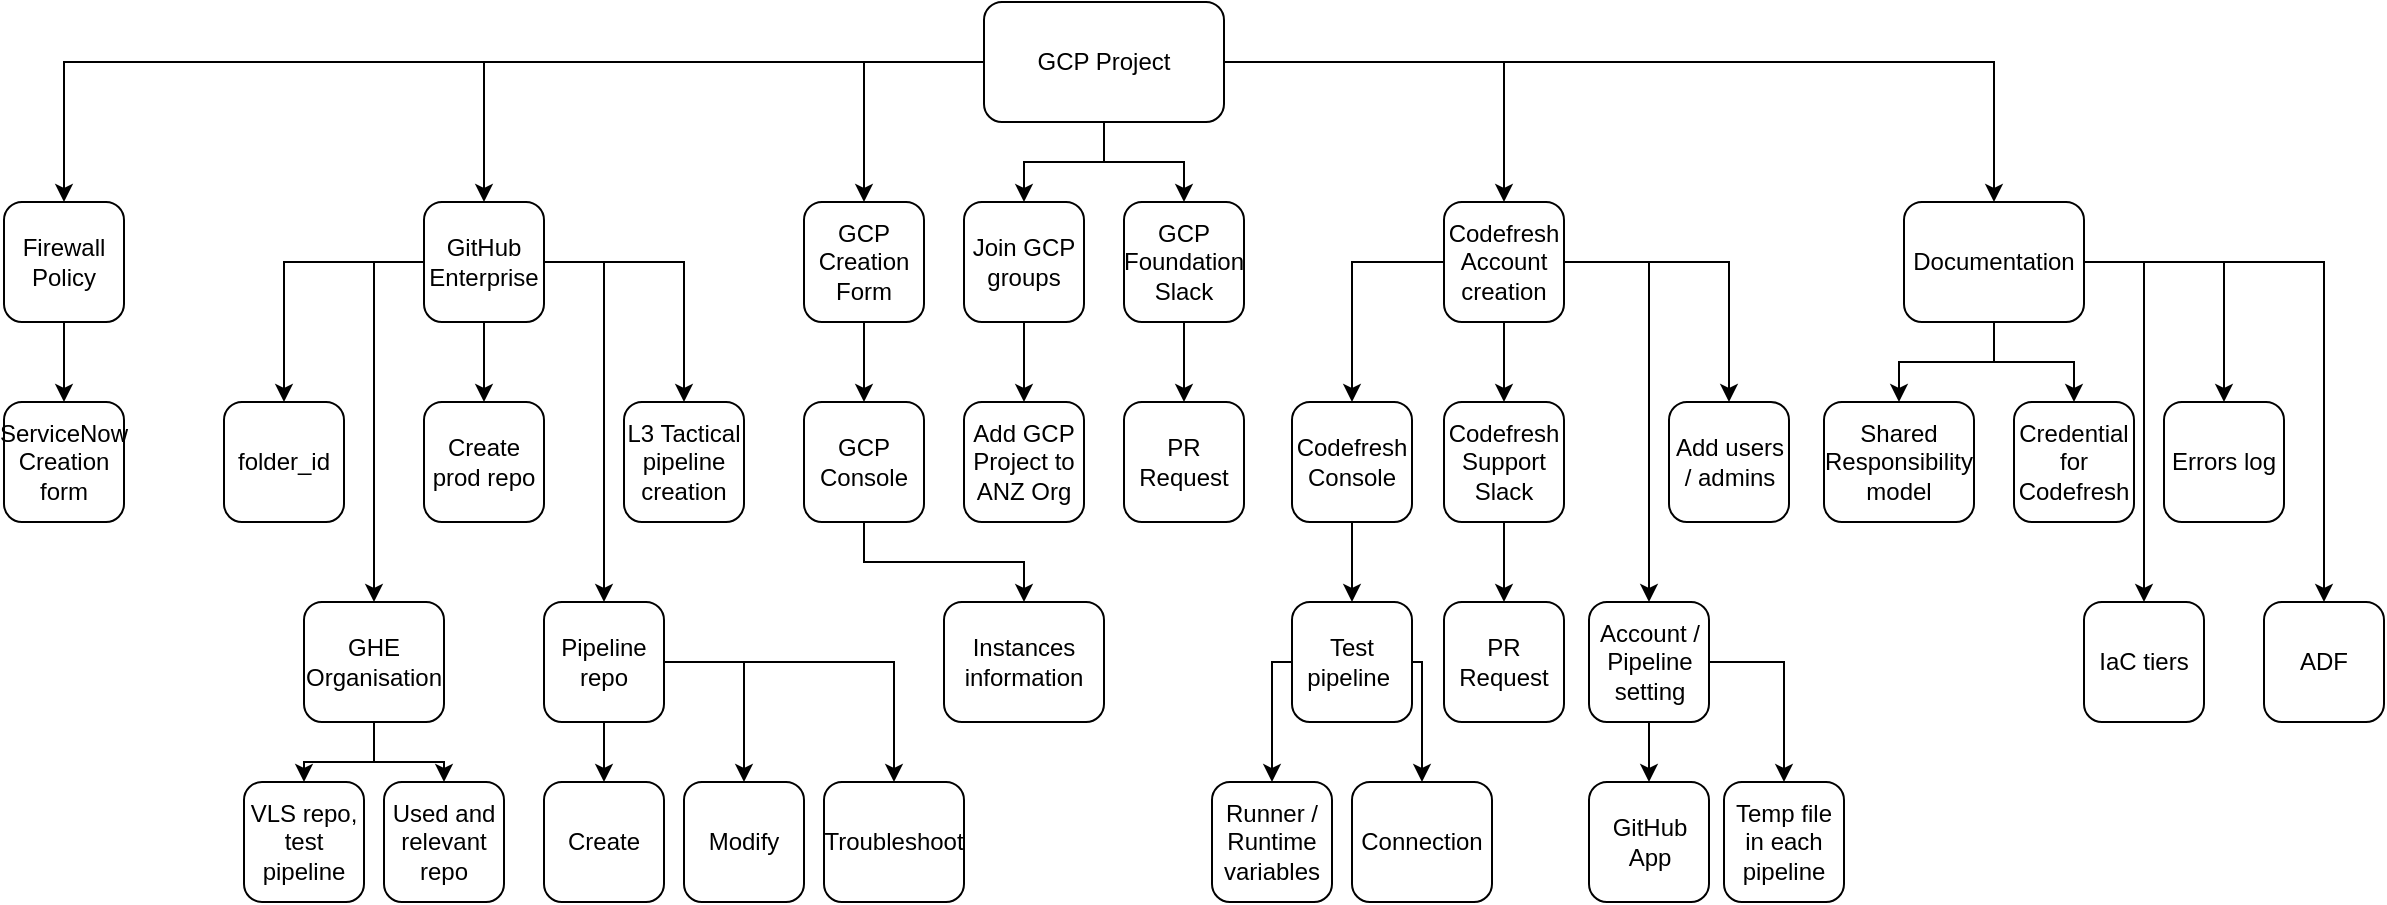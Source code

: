 <mxfile version="21.7.5" type="github">
  <diagram name="Page-1" id="9nQZp-bhMbMmAc3_5lMY">
    <mxGraphModel dx="1836" dy="741" grid="1" gridSize="10" guides="1" tooltips="1" connect="1" arrows="1" fold="1" page="0" pageScale="1" pageWidth="827" pageHeight="1169" math="0" shadow="0">
      <root>
        <mxCell id="0" />
        <mxCell id="1" parent="0" />
        <mxCell id="txJa7mbwUbljSVHN-Wby-42" style="edgeStyle=orthogonalEdgeStyle;rounded=0;orthogonalLoop=1;jettySize=auto;html=1;entryX=0.5;entryY=0;entryDx=0;entryDy=0;" parent="1" source="txJa7mbwUbljSVHN-Wby-1" target="txJa7mbwUbljSVHN-Wby-2" edge="1">
          <mxGeometry relative="1" as="geometry" />
        </mxCell>
        <mxCell id="txJa7mbwUbljSVHN-Wby-43" style="edgeStyle=orthogonalEdgeStyle;rounded=0;orthogonalLoop=1;jettySize=auto;html=1;entryX=0.5;entryY=0;entryDx=0;entryDy=0;" parent="1" source="txJa7mbwUbljSVHN-Wby-1" target="txJa7mbwUbljSVHN-Wby-3" edge="1">
          <mxGeometry relative="1" as="geometry" />
        </mxCell>
        <mxCell id="txJa7mbwUbljSVHN-Wby-44" style="edgeStyle=orthogonalEdgeStyle;rounded=0;orthogonalLoop=1;jettySize=auto;html=1;entryX=0.5;entryY=0;entryDx=0;entryDy=0;" parent="1" source="txJa7mbwUbljSVHN-Wby-1" target="txJa7mbwUbljSVHN-Wby-7" edge="1">
          <mxGeometry relative="1" as="geometry" />
        </mxCell>
        <mxCell id="txJa7mbwUbljSVHN-Wby-45" style="edgeStyle=orthogonalEdgeStyle;rounded=0;orthogonalLoop=1;jettySize=auto;html=1;entryX=0.5;entryY=0;entryDx=0;entryDy=0;" parent="1" source="txJa7mbwUbljSVHN-Wby-1" target="txJa7mbwUbljSVHN-Wby-9" edge="1">
          <mxGeometry relative="1" as="geometry" />
        </mxCell>
        <mxCell id="txJa7mbwUbljSVHN-Wby-46" style="edgeStyle=orthogonalEdgeStyle;rounded=0;orthogonalLoop=1;jettySize=auto;html=1;" parent="1" source="txJa7mbwUbljSVHN-Wby-1" target="txJa7mbwUbljSVHN-Wby-4" edge="1">
          <mxGeometry relative="1" as="geometry" />
        </mxCell>
        <mxCell id="txJa7mbwUbljSVHN-Wby-47" style="edgeStyle=orthogonalEdgeStyle;rounded=0;orthogonalLoop=1;jettySize=auto;html=1;entryX=0.5;entryY=0;entryDx=0;entryDy=0;" parent="1" source="txJa7mbwUbljSVHN-Wby-1" target="txJa7mbwUbljSVHN-Wby-10" edge="1">
          <mxGeometry relative="1" as="geometry" />
        </mxCell>
        <mxCell id="FbmGZJOh3eMirshTjSQT-2" style="edgeStyle=orthogonalEdgeStyle;rounded=0;orthogonalLoop=1;jettySize=auto;html=1;entryX=0.5;entryY=0;entryDx=0;entryDy=0;" edge="1" parent="1" source="txJa7mbwUbljSVHN-Wby-1" target="FbmGZJOh3eMirshTjSQT-1">
          <mxGeometry relative="1" as="geometry" />
        </mxCell>
        <mxCell id="txJa7mbwUbljSVHN-Wby-1" value="GCP Project" style="rounded=1;whiteSpace=wrap;html=1;" parent="1" vertex="1">
          <mxGeometry x="320" y="20" width="120" height="60" as="geometry" />
        </mxCell>
        <mxCell id="txJa7mbwUbljSVHN-Wby-22" style="edgeStyle=orthogonalEdgeStyle;rounded=0;orthogonalLoop=1;jettySize=auto;html=1;entryX=0.5;entryY=0;entryDx=0;entryDy=0;" parent="1" source="txJa7mbwUbljSVHN-Wby-2" target="txJa7mbwUbljSVHN-Wby-6" edge="1">
          <mxGeometry relative="1" as="geometry" />
        </mxCell>
        <mxCell id="txJa7mbwUbljSVHN-Wby-23" style="edgeStyle=orthogonalEdgeStyle;rounded=0;orthogonalLoop=1;jettySize=auto;html=1;entryX=0.5;entryY=0;entryDx=0;entryDy=0;" parent="1" source="txJa7mbwUbljSVHN-Wby-2" target="txJa7mbwUbljSVHN-Wby-5" edge="1">
          <mxGeometry relative="1" as="geometry" />
        </mxCell>
        <mxCell id="txJa7mbwUbljSVHN-Wby-25" style="edgeStyle=orthogonalEdgeStyle;rounded=0;orthogonalLoop=1;jettySize=auto;html=1;" parent="1" source="txJa7mbwUbljSVHN-Wby-2" target="txJa7mbwUbljSVHN-Wby-12" edge="1">
          <mxGeometry relative="1" as="geometry" />
        </mxCell>
        <mxCell id="txJa7mbwUbljSVHN-Wby-26" style="edgeStyle=orthogonalEdgeStyle;rounded=0;orthogonalLoop=1;jettySize=auto;html=1;entryX=0.5;entryY=0;entryDx=0;entryDy=0;" parent="1" source="txJa7mbwUbljSVHN-Wby-2" target="txJa7mbwUbljSVHN-Wby-16" edge="1">
          <mxGeometry relative="1" as="geometry">
            <Array as="points">
              <mxPoint x="15" y="150" />
            </Array>
          </mxGeometry>
        </mxCell>
        <mxCell id="txJa7mbwUbljSVHN-Wby-27" style="edgeStyle=orthogonalEdgeStyle;rounded=0;orthogonalLoop=1;jettySize=auto;html=1;entryX=0.5;entryY=0;entryDx=0;entryDy=0;" parent="1" source="txJa7mbwUbljSVHN-Wby-2" target="txJa7mbwUbljSVHN-Wby-17" edge="1">
          <mxGeometry relative="1" as="geometry">
            <Array as="points">
              <mxPoint x="130" y="150" />
            </Array>
          </mxGeometry>
        </mxCell>
        <mxCell id="txJa7mbwUbljSVHN-Wby-2" value="GitHub Enterprise" style="rounded=1;whiteSpace=wrap;html=1;" parent="1" vertex="1">
          <mxGeometry x="40" y="120" width="60" height="60" as="geometry" />
        </mxCell>
        <mxCell id="txJa7mbwUbljSVHN-Wby-21" style="edgeStyle=orthogonalEdgeStyle;rounded=0;orthogonalLoop=1;jettySize=auto;html=1;entryX=0.5;entryY=0;entryDx=0;entryDy=0;" parent="1" source="txJa7mbwUbljSVHN-Wby-3" target="txJa7mbwUbljSVHN-Wby-13" edge="1">
          <mxGeometry relative="1" as="geometry" />
        </mxCell>
        <mxCell id="txJa7mbwUbljSVHN-Wby-3" value="GCP Creation Form" style="rounded=1;whiteSpace=wrap;html=1;" parent="1" vertex="1">
          <mxGeometry x="230" y="120" width="60" height="60" as="geometry" />
        </mxCell>
        <mxCell id="txJa7mbwUbljSVHN-Wby-34" style="edgeStyle=orthogonalEdgeStyle;rounded=0;orthogonalLoop=1;jettySize=auto;html=1;entryX=0.5;entryY=0;entryDx=0;entryDy=0;" parent="1" source="txJa7mbwUbljSVHN-Wby-4" target="txJa7mbwUbljSVHN-Wby-15" edge="1">
          <mxGeometry relative="1" as="geometry" />
        </mxCell>
        <mxCell id="txJa7mbwUbljSVHN-Wby-35" style="edgeStyle=orthogonalEdgeStyle;rounded=0;orthogonalLoop=1;jettySize=auto;html=1;entryX=0.5;entryY=0;entryDx=0;entryDy=0;" parent="1" source="txJa7mbwUbljSVHN-Wby-4" target="txJa7mbwUbljSVHN-Wby-11" edge="1">
          <mxGeometry relative="1" as="geometry" />
        </mxCell>
        <mxCell id="txJa7mbwUbljSVHN-Wby-74" style="edgeStyle=orthogonalEdgeStyle;rounded=0;orthogonalLoop=1;jettySize=auto;html=1;entryX=0.5;entryY=0;entryDx=0;entryDy=0;" parent="1" source="txJa7mbwUbljSVHN-Wby-4" target="txJa7mbwUbljSVHN-Wby-49" edge="1">
          <mxGeometry relative="1" as="geometry">
            <Array as="points">
              <mxPoint x="653" y="150" />
            </Array>
          </mxGeometry>
        </mxCell>
        <mxCell id="wPN9mBraVLpkExBd-tSO-5" style="edgeStyle=orthogonalEdgeStyle;rounded=0;orthogonalLoop=1;jettySize=auto;html=1;entryX=0.5;entryY=0;entryDx=0;entryDy=0;" parent="1" source="txJa7mbwUbljSVHN-Wby-4" target="wPN9mBraVLpkExBd-tSO-4" edge="1">
          <mxGeometry relative="1" as="geometry" />
        </mxCell>
        <mxCell id="txJa7mbwUbljSVHN-Wby-4" value="Codefresh Account creation" style="rounded=1;whiteSpace=wrap;html=1;" parent="1" vertex="1">
          <mxGeometry x="550" y="120" width="60" height="60" as="geometry" />
        </mxCell>
        <mxCell id="txJa7mbwUbljSVHN-Wby-5" value="folder_id" style="rounded=1;whiteSpace=wrap;html=1;" parent="1" vertex="1">
          <mxGeometry x="-60" y="220" width="60" height="60" as="geometry" />
        </mxCell>
        <mxCell id="txJa7mbwUbljSVHN-Wby-6" value="Create prod repo" style="rounded=1;whiteSpace=wrap;html=1;" parent="1" vertex="1">
          <mxGeometry x="40" y="220" width="60" height="60" as="geometry" />
        </mxCell>
        <mxCell id="txJa7mbwUbljSVHN-Wby-29" style="edgeStyle=orthogonalEdgeStyle;rounded=0;orthogonalLoop=1;jettySize=auto;html=1;entryX=0.5;entryY=0;entryDx=0;entryDy=0;" parent="1" source="txJa7mbwUbljSVHN-Wby-7" target="txJa7mbwUbljSVHN-Wby-28" edge="1">
          <mxGeometry relative="1" as="geometry" />
        </mxCell>
        <mxCell id="txJa7mbwUbljSVHN-Wby-7" value="Join GCP groups" style="rounded=1;whiteSpace=wrap;html=1;" parent="1" vertex="1">
          <mxGeometry x="310" y="120" width="60" height="60" as="geometry" />
        </mxCell>
        <mxCell id="txJa7mbwUbljSVHN-Wby-8" value="PR Request" style="rounded=1;whiteSpace=wrap;html=1;" parent="1" vertex="1">
          <mxGeometry x="390" y="220" width="60" height="60" as="geometry" />
        </mxCell>
        <mxCell id="txJa7mbwUbljSVHN-Wby-30" style="edgeStyle=orthogonalEdgeStyle;rounded=0;orthogonalLoop=1;jettySize=auto;html=1;entryX=0.5;entryY=0;entryDx=0;entryDy=0;" parent="1" source="txJa7mbwUbljSVHN-Wby-9" target="txJa7mbwUbljSVHN-Wby-8" edge="1">
          <mxGeometry relative="1" as="geometry" />
        </mxCell>
        <mxCell id="txJa7mbwUbljSVHN-Wby-9" value="GCP Foundation Slack" style="rounded=1;whiteSpace=wrap;html=1;" parent="1" vertex="1">
          <mxGeometry x="390" y="120" width="60" height="60" as="geometry" />
        </mxCell>
        <mxCell id="txJa7mbwUbljSVHN-Wby-37" style="edgeStyle=orthogonalEdgeStyle;rounded=0;orthogonalLoop=1;jettySize=auto;html=1;entryX=0.5;entryY=0;entryDx=0;entryDy=0;" parent="1" source="txJa7mbwUbljSVHN-Wby-10" target="txJa7mbwUbljSVHN-Wby-19" edge="1">
          <mxGeometry relative="1" as="geometry" />
        </mxCell>
        <mxCell id="txJa7mbwUbljSVHN-Wby-39" style="edgeStyle=orthogonalEdgeStyle;rounded=0;orthogonalLoop=1;jettySize=auto;html=1;entryX=0.5;entryY=0;entryDx=0;entryDy=0;" parent="1" source="txJa7mbwUbljSVHN-Wby-10" target="txJa7mbwUbljSVHN-Wby-20" edge="1">
          <mxGeometry relative="1" as="geometry" />
        </mxCell>
        <mxCell id="txJa7mbwUbljSVHN-Wby-40" style="edgeStyle=orthogonalEdgeStyle;rounded=0;orthogonalLoop=1;jettySize=auto;html=1;" parent="1" source="txJa7mbwUbljSVHN-Wby-10" target="txJa7mbwUbljSVHN-Wby-18" edge="1">
          <mxGeometry relative="1" as="geometry">
            <Array as="points">
              <mxPoint x="900" y="150" />
            </Array>
          </mxGeometry>
        </mxCell>
        <mxCell id="ctzi4nONOybacKlVjD_z-2" style="edgeStyle=orthogonalEdgeStyle;rounded=0;orthogonalLoop=1;jettySize=auto;html=1;" parent="1" source="txJa7mbwUbljSVHN-Wby-10" target="ctzi4nONOybacKlVjD_z-1" edge="1">
          <mxGeometry relative="1" as="geometry" />
        </mxCell>
        <mxCell id="ctzi4nONOybacKlVjD_z-5" style="edgeStyle=orthogonalEdgeStyle;rounded=0;orthogonalLoop=1;jettySize=auto;html=1;entryX=0.5;entryY=0;entryDx=0;entryDy=0;" parent="1" source="txJa7mbwUbljSVHN-Wby-10" target="ctzi4nONOybacKlVjD_z-4" edge="1">
          <mxGeometry relative="1" as="geometry" />
        </mxCell>
        <mxCell id="txJa7mbwUbljSVHN-Wby-10" value="Documentation" style="rounded=1;whiteSpace=wrap;html=1;" parent="1" vertex="1">
          <mxGeometry x="780" y="120" width="90" height="60" as="geometry" />
        </mxCell>
        <mxCell id="txJa7mbwUbljSVHN-Wby-11" value="Add users / admins" style="rounded=1;whiteSpace=wrap;html=1;" parent="1" vertex="1">
          <mxGeometry x="662.5" y="220" width="60" height="60" as="geometry" />
        </mxCell>
        <mxCell id="txJa7mbwUbljSVHN-Wby-12" value="L3 Tactical pipeline creation" style="rounded=1;whiteSpace=wrap;html=1;" parent="1" vertex="1">
          <mxGeometry x="140" y="220" width="60" height="60" as="geometry" />
        </mxCell>
        <mxCell id="wPN9mBraVLpkExBd-tSO-7" style="edgeStyle=orthogonalEdgeStyle;rounded=0;orthogonalLoop=1;jettySize=auto;html=1;" parent="1" source="txJa7mbwUbljSVHN-Wby-13" target="wPN9mBraVLpkExBd-tSO-1" edge="1">
          <mxGeometry relative="1" as="geometry">
            <Array as="points">
              <mxPoint x="260" y="300" />
              <mxPoint x="340" y="300" />
            </Array>
          </mxGeometry>
        </mxCell>
        <mxCell id="txJa7mbwUbljSVHN-Wby-13" value="GCP Console" style="rounded=1;whiteSpace=wrap;html=1;" parent="1" vertex="1">
          <mxGeometry x="230" y="220" width="60" height="60" as="geometry" />
        </mxCell>
        <mxCell id="txJa7mbwUbljSVHN-Wby-14" value="PR Request" style="rounded=1;whiteSpace=wrap;html=1;" parent="1" vertex="1">
          <mxGeometry x="550" y="320" width="60" height="60" as="geometry" />
        </mxCell>
        <mxCell id="wPN9mBraVLpkExBd-tSO-3" style="edgeStyle=orthogonalEdgeStyle;rounded=0;orthogonalLoop=1;jettySize=auto;html=1;" parent="1" source="txJa7mbwUbljSVHN-Wby-15" target="txJa7mbwUbljSVHN-Wby-14" edge="1">
          <mxGeometry relative="1" as="geometry" />
        </mxCell>
        <mxCell id="txJa7mbwUbljSVHN-Wby-15" value="Codefresh Support Slack" style="rounded=1;whiteSpace=wrap;html=1;" parent="1" vertex="1">
          <mxGeometry x="550" y="220" width="60" height="60" as="geometry" />
        </mxCell>
        <mxCell id="txJa7mbwUbljSVHN-Wby-52" style="edgeStyle=orthogonalEdgeStyle;rounded=0;orthogonalLoop=1;jettySize=auto;html=1;entryX=0.5;entryY=0;entryDx=0;entryDy=0;" parent="1" source="txJa7mbwUbljSVHN-Wby-16" target="txJa7mbwUbljSVHN-Wby-51" edge="1">
          <mxGeometry relative="1" as="geometry" />
        </mxCell>
        <mxCell id="txJa7mbwUbljSVHN-Wby-54" style="edgeStyle=orthogonalEdgeStyle;rounded=0;orthogonalLoop=1;jettySize=auto;html=1;entryX=0.5;entryY=0;entryDx=0;entryDy=0;" parent="1" source="txJa7mbwUbljSVHN-Wby-16" target="txJa7mbwUbljSVHN-Wby-53" edge="1">
          <mxGeometry relative="1" as="geometry" />
        </mxCell>
        <mxCell id="txJa7mbwUbljSVHN-Wby-16" value="GHE Organisation" style="rounded=1;whiteSpace=wrap;html=1;" parent="1" vertex="1">
          <mxGeometry x="-20" y="320" width="70" height="60" as="geometry" />
        </mxCell>
        <mxCell id="txJa7mbwUbljSVHN-Wby-59" style="edgeStyle=orthogonalEdgeStyle;rounded=0;orthogonalLoop=1;jettySize=auto;html=1;entryX=0.5;entryY=0;entryDx=0;entryDy=0;" parent="1" source="txJa7mbwUbljSVHN-Wby-17" target="txJa7mbwUbljSVHN-Wby-58" edge="1">
          <mxGeometry relative="1" as="geometry" />
        </mxCell>
        <mxCell id="txJa7mbwUbljSVHN-Wby-61" style="edgeStyle=orthogonalEdgeStyle;rounded=0;orthogonalLoop=1;jettySize=auto;html=1;entryX=0.5;entryY=0;entryDx=0;entryDy=0;" parent="1" source="txJa7mbwUbljSVHN-Wby-17" target="txJa7mbwUbljSVHN-Wby-55" edge="1">
          <mxGeometry relative="1" as="geometry" />
        </mxCell>
        <mxCell id="txJa7mbwUbljSVHN-Wby-63" style="edgeStyle=orthogonalEdgeStyle;rounded=0;orthogonalLoop=1;jettySize=auto;html=1;entryX=0.5;entryY=0;entryDx=0;entryDy=0;" parent="1" source="txJa7mbwUbljSVHN-Wby-17" target="txJa7mbwUbljSVHN-Wby-56" edge="1">
          <mxGeometry relative="1" as="geometry" />
        </mxCell>
        <mxCell id="txJa7mbwUbljSVHN-Wby-17" value="Pipeline repo" style="rounded=1;whiteSpace=wrap;html=1;" parent="1" vertex="1">
          <mxGeometry x="100" y="320" width="60" height="60" as="geometry" />
        </mxCell>
        <mxCell id="txJa7mbwUbljSVHN-Wby-18" value="IaC tiers" style="rounded=1;whiteSpace=wrap;html=1;" parent="1" vertex="1">
          <mxGeometry x="870" y="320" width="60" height="60" as="geometry" />
        </mxCell>
        <mxCell id="txJa7mbwUbljSVHN-Wby-19" value="Credential for Codefresh" style="rounded=1;whiteSpace=wrap;html=1;" parent="1" vertex="1">
          <mxGeometry x="835" y="220" width="60" height="60" as="geometry" />
        </mxCell>
        <mxCell id="txJa7mbwUbljSVHN-Wby-20" value="Shared Responsibility model" style="rounded=1;whiteSpace=wrap;html=1;" parent="1" vertex="1">
          <mxGeometry x="740" y="220" width="75" height="60" as="geometry" />
        </mxCell>
        <mxCell id="txJa7mbwUbljSVHN-Wby-28" value="Add GCP Project to ANZ Org" style="rounded=1;whiteSpace=wrap;html=1;" parent="1" vertex="1">
          <mxGeometry x="310" y="220" width="60" height="60" as="geometry" />
        </mxCell>
        <mxCell id="txJa7mbwUbljSVHN-Wby-69" style="edgeStyle=orthogonalEdgeStyle;rounded=0;orthogonalLoop=1;jettySize=auto;html=1;entryX=0.5;entryY=0;entryDx=0;entryDy=0;" parent="1" source="txJa7mbwUbljSVHN-Wby-41" target="txJa7mbwUbljSVHN-Wby-64" edge="1">
          <mxGeometry relative="1" as="geometry">
            <Array as="points">
              <mxPoint x="464" y="350" />
            </Array>
          </mxGeometry>
        </mxCell>
        <mxCell id="txJa7mbwUbljSVHN-Wby-70" style="edgeStyle=orthogonalEdgeStyle;rounded=0;orthogonalLoop=1;jettySize=auto;html=1;entryX=0.5;entryY=0;entryDx=0;entryDy=0;" parent="1" source="txJa7mbwUbljSVHN-Wby-41" target="txJa7mbwUbljSVHN-Wby-65" edge="1">
          <mxGeometry relative="1" as="geometry">
            <Array as="points">
              <mxPoint x="539" y="350" />
            </Array>
          </mxGeometry>
        </mxCell>
        <mxCell id="txJa7mbwUbljSVHN-Wby-41" value="Test pipeline&amp;nbsp;" style="rounded=1;whiteSpace=wrap;html=1;" parent="1" vertex="1">
          <mxGeometry x="474" y="320" width="60" height="60" as="geometry" />
        </mxCell>
        <mxCell id="txJa7mbwUbljSVHN-Wby-71" style="edgeStyle=orthogonalEdgeStyle;rounded=0;orthogonalLoop=1;jettySize=auto;html=1;entryX=0.5;entryY=0;entryDx=0;entryDy=0;" parent="1" source="txJa7mbwUbljSVHN-Wby-49" target="txJa7mbwUbljSVHN-Wby-66" edge="1">
          <mxGeometry relative="1" as="geometry" />
        </mxCell>
        <mxCell id="txJa7mbwUbljSVHN-Wby-73" style="edgeStyle=orthogonalEdgeStyle;rounded=0;orthogonalLoop=1;jettySize=auto;html=1;entryX=0.5;entryY=0;entryDx=0;entryDy=0;" parent="1" source="txJa7mbwUbljSVHN-Wby-49" target="txJa7mbwUbljSVHN-Wby-72" edge="1">
          <mxGeometry relative="1" as="geometry" />
        </mxCell>
        <mxCell id="txJa7mbwUbljSVHN-Wby-49" value="Account / Pipeline setting" style="rounded=1;whiteSpace=wrap;html=1;" parent="1" vertex="1">
          <mxGeometry x="622.5" y="320" width="60" height="60" as="geometry" />
        </mxCell>
        <mxCell id="txJa7mbwUbljSVHN-Wby-51" value="VLS repo, test pipeline" style="rounded=1;whiteSpace=wrap;html=1;" parent="1" vertex="1">
          <mxGeometry x="-50" y="410" width="60" height="60" as="geometry" />
        </mxCell>
        <mxCell id="txJa7mbwUbljSVHN-Wby-53" value="Used and relevant repo" style="rounded=1;whiteSpace=wrap;html=1;" parent="1" vertex="1">
          <mxGeometry x="20" y="410" width="60" height="60" as="geometry" />
        </mxCell>
        <mxCell id="txJa7mbwUbljSVHN-Wby-55" value="Troubleshoot" style="rounded=1;whiteSpace=wrap;html=1;" parent="1" vertex="1">
          <mxGeometry x="240" y="410" width="70" height="60" as="geometry" />
        </mxCell>
        <mxCell id="txJa7mbwUbljSVHN-Wby-56" value="Modify" style="rounded=1;whiteSpace=wrap;html=1;" parent="1" vertex="1">
          <mxGeometry x="170" y="410" width="60" height="60" as="geometry" />
        </mxCell>
        <mxCell id="txJa7mbwUbljSVHN-Wby-58" value="Create" style="rounded=1;whiteSpace=wrap;html=1;" parent="1" vertex="1">
          <mxGeometry x="100" y="410" width="60" height="60" as="geometry" />
        </mxCell>
        <mxCell id="txJa7mbwUbljSVHN-Wby-64" value="Runner / Runtime variables" style="rounded=1;whiteSpace=wrap;html=1;" parent="1" vertex="1">
          <mxGeometry x="434" y="410" width="60" height="60" as="geometry" />
        </mxCell>
        <mxCell id="txJa7mbwUbljSVHN-Wby-65" value="Connection" style="rounded=1;whiteSpace=wrap;html=1;" parent="1" vertex="1">
          <mxGeometry x="504" y="410" width="70" height="60" as="geometry" />
        </mxCell>
        <mxCell id="txJa7mbwUbljSVHN-Wby-66" value="GitHub App" style="rounded=1;whiteSpace=wrap;html=1;" parent="1" vertex="1">
          <mxGeometry x="622.5" y="410" width="60" height="60" as="geometry" />
        </mxCell>
        <mxCell id="txJa7mbwUbljSVHN-Wby-72" value="Temp file in each pipeline" style="rounded=1;whiteSpace=wrap;html=1;" parent="1" vertex="1">
          <mxGeometry x="690" y="410" width="60" height="60" as="geometry" />
        </mxCell>
        <mxCell id="wPN9mBraVLpkExBd-tSO-1" value="Instances information" style="rounded=1;whiteSpace=wrap;html=1;" parent="1" vertex="1">
          <mxGeometry x="300" y="320" width="80" height="60" as="geometry" />
        </mxCell>
        <mxCell id="wPN9mBraVLpkExBd-tSO-6" style="edgeStyle=orthogonalEdgeStyle;rounded=0;orthogonalLoop=1;jettySize=auto;html=1;" parent="1" source="wPN9mBraVLpkExBd-tSO-4" target="txJa7mbwUbljSVHN-Wby-41" edge="1">
          <mxGeometry relative="1" as="geometry" />
        </mxCell>
        <mxCell id="wPN9mBraVLpkExBd-tSO-4" value="Codefresh Console" style="rounded=1;whiteSpace=wrap;html=1;" parent="1" vertex="1">
          <mxGeometry x="474" y="220" width="60" height="60" as="geometry" />
        </mxCell>
        <mxCell id="ctzi4nONOybacKlVjD_z-1" value="Errors log" style="rounded=1;whiteSpace=wrap;html=1;" parent="1" vertex="1">
          <mxGeometry x="910" y="220" width="60" height="60" as="geometry" />
        </mxCell>
        <mxCell id="ctzi4nONOybacKlVjD_z-4" value="ADF" style="rounded=1;whiteSpace=wrap;html=1;" parent="1" vertex="1">
          <mxGeometry x="960" y="320" width="60" height="60" as="geometry" />
        </mxCell>
        <mxCell id="FbmGZJOh3eMirshTjSQT-4" style="edgeStyle=orthogonalEdgeStyle;rounded=0;orthogonalLoop=1;jettySize=auto;html=1;entryX=0.5;entryY=0;entryDx=0;entryDy=0;" edge="1" parent="1" source="FbmGZJOh3eMirshTjSQT-1" target="FbmGZJOh3eMirshTjSQT-3">
          <mxGeometry relative="1" as="geometry" />
        </mxCell>
        <mxCell id="FbmGZJOh3eMirshTjSQT-1" value="Firewall Policy" style="rounded=1;whiteSpace=wrap;html=1;" vertex="1" parent="1">
          <mxGeometry x="-170" y="120" width="60" height="60" as="geometry" />
        </mxCell>
        <mxCell id="FbmGZJOh3eMirshTjSQT-3" value="ServiceNow Creation form" style="rounded=1;whiteSpace=wrap;html=1;" vertex="1" parent="1">
          <mxGeometry x="-170" y="220" width="60" height="60" as="geometry" />
        </mxCell>
      </root>
    </mxGraphModel>
  </diagram>
</mxfile>
